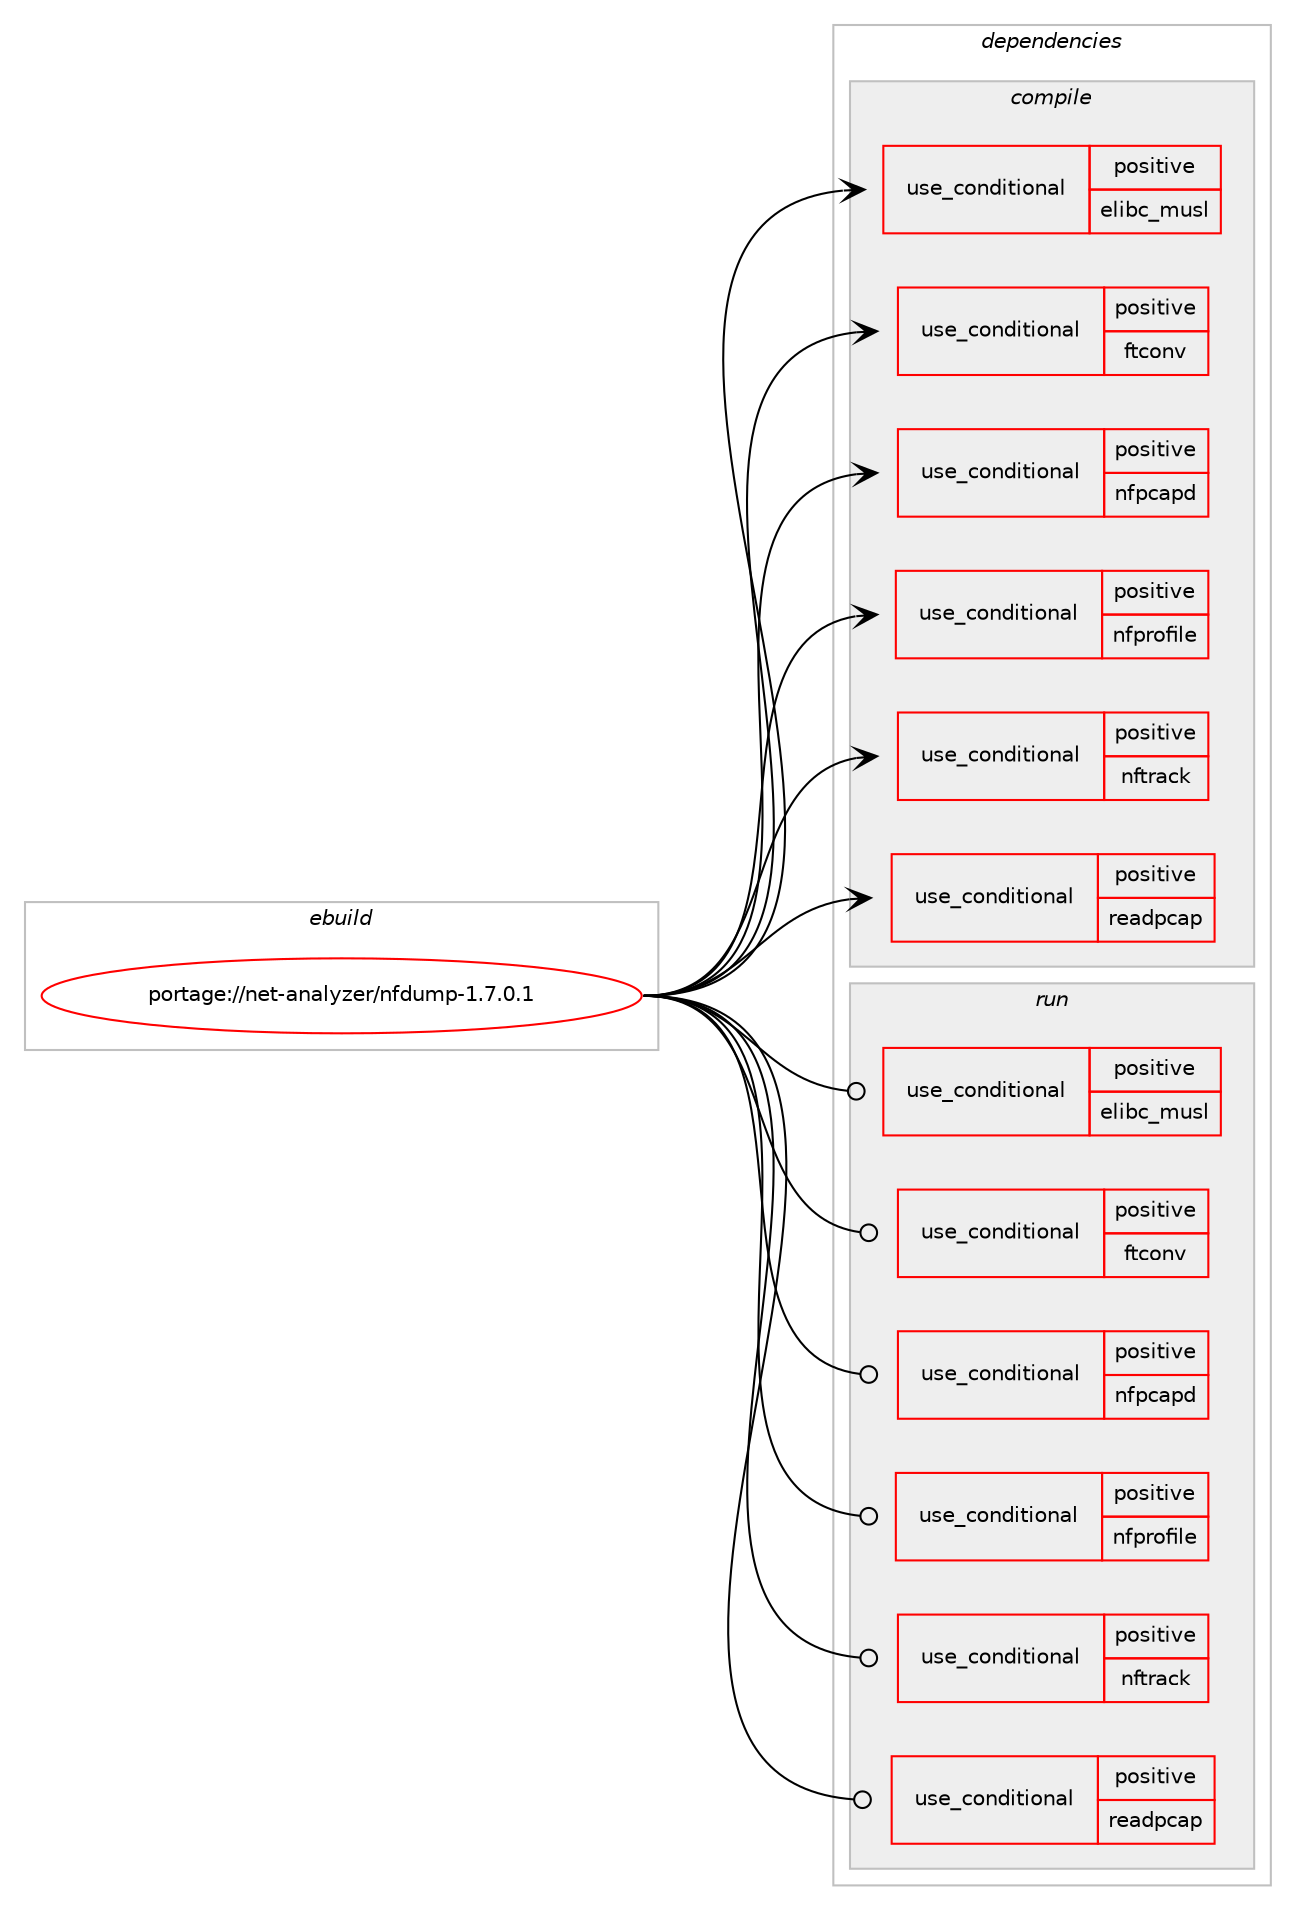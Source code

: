 digraph prolog {

# *************
# Graph options
# *************

newrank=true;
concentrate=true;
compound=true;
graph [rankdir=LR,fontname=Helvetica,fontsize=10,ranksep=1.5];#, ranksep=2.5, nodesep=0.2];
edge  [arrowhead=vee];
node  [fontname=Helvetica,fontsize=10];

# **********
# The ebuild
# **********

subgraph cluster_leftcol {
color=gray;
rank=same;
label=<<i>ebuild</i>>;
id [label="portage://net-analyzer/nfdump-1.7.0.1", color=red, width=4, href="../net-analyzer/nfdump-1.7.0.1.svg"];
}

# ****************
# The dependencies
# ****************

subgraph cluster_midcol {
color=gray;
label=<<i>dependencies</i>>;
subgraph cluster_compile {
fillcolor="#eeeeee";
style=filled;
label=<<i>compile</i>>;
subgraph cond365 {
dependency473 [label=<<TABLE BORDER="0" CELLBORDER="1" CELLSPACING="0" CELLPADDING="4"><TR><TD ROWSPAN="3" CELLPADDING="10">use_conditional</TD></TR><TR><TD>positive</TD></TR><TR><TD>elibc_musl</TD></TR></TABLE>>, shape=none, color=red];
# *** BEGIN UNKNOWN DEPENDENCY TYPE (TODO) ***
# dependency473 -> package_dependency(portage://net-analyzer/nfdump-1.7.0.1,install,no,sys-libs,fts-standalone,none,[,,],[],[])
# *** END UNKNOWN DEPENDENCY TYPE (TODO) ***

}
id:e -> dependency473:w [weight=20,style="solid",arrowhead="vee"];
subgraph cond366 {
dependency474 [label=<<TABLE BORDER="0" CELLBORDER="1" CELLSPACING="0" CELLPADDING="4"><TR><TD ROWSPAN="3" CELLPADDING="10">use_conditional</TD></TR><TR><TD>positive</TD></TR><TR><TD>ftconv</TD></TR></TABLE>>, shape=none, color=red];
# *** BEGIN UNKNOWN DEPENDENCY TYPE (TODO) ***
# dependency474 -> package_dependency(portage://net-analyzer/nfdump-1.7.0.1,install,no,net-analyzer,flow-tools,none,[,,],[],[])
# *** END UNKNOWN DEPENDENCY TYPE (TODO) ***

}
id:e -> dependency474:w [weight=20,style="solid",arrowhead="vee"];
subgraph cond367 {
dependency475 [label=<<TABLE BORDER="0" CELLBORDER="1" CELLSPACING="0" CELLPADDING="4"><TR><TD ROWSPAN="3" CELLPADDING="10">use_conditional</TD></TR><TR><TD>positive</TD></TR><TR><TD>nfpcapd</TD></TR></TABLE>>, shape=none, color=red];
# *** BEGIN UNKNOWN DEPENDENCY TYPE (TODO) ***
# dependency475 -> package_dependency(portage://net-analyzer/nfdump-1.7.0.1,install,no,net-libs,libpcap,none,[,,],[],[])
# *** END UNKNOWN DEPENDENCY TYPE (TODO) ***

}
id:e -> dependency475:w [weight=20,style="solid",arrowhead="vee"];
subgraph cond368 {
dependency476 [label=<<TABLE BORDER="0" CELLBORDER="1" CELLSPACING="0" CELLPADDING="4"><TR><TD ROWSPAN="3" CELLPADDING="10">use_conditional</TD></TR><TR><TD>positive</TD></TR><TR><TD>nfprofile</TD></TR></TABLE>>, shape=none, color=red];
# *** BEGIN UNKNOWN DEPENDENCY TYPE (TODO) ***
# dependency476 -> package_dependency(portage://net-analyzer/nfdump-1.7.0.1,install,no,net-analyzer,rrdtool,none,[,,],[],[])
# *** END UNKNOWN DEPENDENCY TYPE (TODO) ***

}
id:e -> dependency476:w [weight=20,style="solid",arrowhead="vee"];
subgraph cond369 {
dependency477 [label=<<TABLE BORDER="0" CELLBORDER="1" CELLSPACING="0" CELLPADDING="4"><TR><TD ROWSPAN="3" CELLPADDING="10">use_conditional</TD></TR><TR><TD>positive</TD></TR><TR><TD>nftrack</TD></TR></TABLE>>, shape=none, color=red];
# *** BEGIN UNKNOWN DEPENDENCY TYPE (TODO) ***
# dependency477 -> package_dependency(portage://net-analyzer/nfdump-1.7.0.1,install,no,net-analyzer,rrdtool,none,[,,],[],[])
# *** END UNKNOWN DEPENDENCY TYPE (TODO) ***

}
id:e -> dependency477:w [weight=20,style="solid",arrowhead="vee"];
subgraph cond370 {
dependency478 [label=<<TABLE BORDER="0" CELLBORDER="1" CELLSPACING="0" CELLPADDING="4"><TR><TD ROWSPAN="3" CELLPADDING="10">use_conditional</TD></TR><TR><TD>positive</TD></TR><TR><TD>readpcap</TD></TR></TABLE>>, shape=none, color=red];
# *** BEGIN UNKNOWN DEPENDENCY TYPE (TODO) ***
# dependency478 -> package_dependency(portage://net-analyzer/nfdump-1.7.0.1,install,no,net-libs,libpcap,none,[,,],[],[])
# *** END UNKNOWN DEPENDENCY TYPE (TODO) ***

}
id:e -> dependency478:w [weight=20,style="solid",arrowhead="vee"];
# *** BEGIN UNKNOWN DEPENDENCY TYPE (TODO) ***
# id -> package_dependency(portage://net-analyzer/nfdump-1.7.0.1,install,no,app-arch,bzip2,none,[,,],[],[])
# *** END UNKNOWN DEPENDENCY TYPE (TODO) ***

# *** BEGIN UNKNOWN DEPENDENCY TYPE (TODO) ***
# id -> package_dependency(portage://net-analyzer/nfdump-1.7.0.1,install,no,sys-libs,zlib,none,[,,],[],[])
# *** END UNKNOWN DEPENDENCY TYPE (TODO) ***

}
subgraph cluster_compileandrun {
fillcolor="#eeeeee";
style=filled;
label=<<i>compile and run</i>>;
}
subgraph cluster_run {
fillcolor="#eeeeee";
style=filled;
label=<<i>run</i>>;
subgraph cond371 {
dependency479 [label=<<TABLE BORDER="0" CELLBORDER="1" CELLSPACING="0" CELLPADDING="4"><TR><TD ROWSPAN="3" CELLPADDING="10">use_conditional</TD></TR><TR><TD>positive</TD></TR><TR><TD>elibc_musl</TD></TR></TABLE>>, shape=none, color=red];
# *** BEGIN UNKNOWN DEPENDENCY TYPE (TODO) ***
# dependency479 -> package_dependency(portage://net-analyzer/nfdump-1.7.0.1,run,no,sys-libs,fts-standalone,none,[,,],[],[])
# *** END UNKNOWN DEPENDENCY TYPE (TODO) ***

}
id:e -> dependency479:w [weight=20,style="solid",arrowhead="odot"];
subgraph cond372 {
dependency480 [label=<<TABLE BORDER="0" CELLBORDER="1" CELLSPACING="0" CELLPADDING="4"><TR><TD ROWSPAN="3" CELLPADDING="10">use_conditional</TD></TR><TR><TD>positive</TD></TR><TR><TD>ftconv</TD></TR></TABLE>>, shape=none, color=red];
# *** BEGIN UNKNOWN DEPENDENCY TYPE (TODO) ***
# dependency480 -> package_dependency(portage://net-analyzer/nfdump-1.7.0.1,run,no,net-analyzer,flow-tools,none,[,,],[],[])
# *** END UNKNOWN DEPENDENCY TYPE (TODO) ***

}
id:e -> dependency480:w [weight=20,style="solid",arrowhead="odot"];
subgraph cond373 {
dependency481 [label=<<TABLE BORDER="0" CELLBORDER="1" CELLSPACING="0" CELLPADDING="4"><TR><TD ROWSPAN="3" CELLPADDING="10">use_conditional</TD></TR><TR><TD>positive</TD></TR><TR><TD>nfpcapd</TD></TR></TABLE>>, shape=none, color=red];
# *** BEGIN UNKNOWN DEPENDENCY TYPE (TODO) ***
# dependency481 -> package_dependency(portage://net-analyzer/nfdump-1.7.0.1,run,no,net-libs,libpcap,none,[,,],[],[])
# *** END UNKNOWN DEPENDENCY TYPE (TODO) ***

}
id:e -> dependency481:w [weight=20,style="solid",arrowhead="odot"];
subgraph cond374 {
dependency482 [label=<<TABLE BORDER="0" CELLBORDER="1" CELLSPACING="0" CELLPADDING="4"><TR><TD ROWSPAN="3" CELLPADDING="10">use_conditional</TD></TR><TR><TD>positive</TD></TR><TR><TD>nfprofile</TD></TR></TABLE>>, shape=none, color=red];
# *** BEGIN UNKNOWN DEPENDENCY TYPE (TODO) ***
# dependency482 -> package_dependency(portage://net-analyzer/nfdump-1.7.0.1,run,no,net-analyzer,rrdtool,none,[,,],[],[])
# *** END UNKNOWN DEPENDENCY TYPE (TODO) ***

}
id:e -> dependency482:w [weight=20,style="solid",arrowhead="odot"];
subgraph cond375 {
dependency483 [label=<<TABLE BORDER="0" CELLBORDER="1" CELLSPACING="0" CELLPADDING="4"><TR><TD ROWSPAN="3" CELLPADDING="10">use_conditional</TD></TR><TR><TD>positive</TD></TR><TR><TD>nftrack</TD></TR></TABLE>>, shape=none, color=red];
# *** BEGIN UNKNOWN DEPENDENCY TYPE (TODO) ***
# dependency483 -> package_dependency(portage://net-analyzer/nfdump-1.7.0.1,run,no,net-analyzer,rrdtool,none,[,,],[],[])
# *** END UNKNOWN DEPENDENCY TYPE (TODO) ***

}
id:e -> dependency483:w [weight=20,style="solid",arrowhead="odot"];
subgraph cond376 {
dependency484 [label=<<TABLE BORDER="0" CELLBORDER="1" CELLSPACING="0" CELLPADDING="4"><TR><TD ROWSPAN="3" CELLPADDING="10">use_conditional</TD></TR><TR><TD>positive</TD></TR><TR><TD>readpcap</TD></TR></TABLE>>, shape=none, color=red];
# *** BEGIN UNKNOWN DEPENDENCY TYPE (TODO) ***
# dependency484 -> package_dependency(portage://net-analyzer/nfdump-1.7.0.1,run,no,net-libs,libpcap,none,[,,],[],[])
# *** END UNKNOWN DEPENDENCY TYPE (TODO) ***

}
id:e -> dependency484:w [weight=20,style="solid",arrowhead="odot"];
# *** BEGIN UNKNOWN DEPENDENCY TYPE (TODO) ***
# id -> package_dependency(portage://net-analyzer/nfdump-1.7.0.1,run,no,app-arch,bzip2,none,[,,],[],[])
# *** END UNKNOWN DEPENDENCY TYPE (TODO) ***

# *** BEGIN UNKNOWN DEPENDENCY TYPE (TODO) ***
# id -> package_dependency(portage://net-analyzer/nfdump-1.7.0.1,run,no,sys-libs,zlib,none,[,,],[],[])
# *** END UNKNOWN DEPENDENCY TYPE (TODO) ***

}
}

# **************
# The candidates
# **************

subgraph cluster_choices {
rank=same;
color=gray;
label=<<i>candidates</i>>;

}

}
